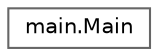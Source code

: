 digraph "Graphical Class Hierarchy"
{
 // LATEX_PDF_SIZE
  bgcolor="transparent";
  edge [fontname=Helvetica,fontsize=10,labelfontname=Helvetica,labelfontsize=10];
  node [fontname=Helvetica,fontsize=10,shape=box,height=0.2,width=0.4];
  rankdir="LR";
  Node0 [label="main.Main",height=0.2,width=0.4,color="grey40", fillcolor="white", style="filled",URL="$classmain_1_1_main.html",tooltip=" "];
}
